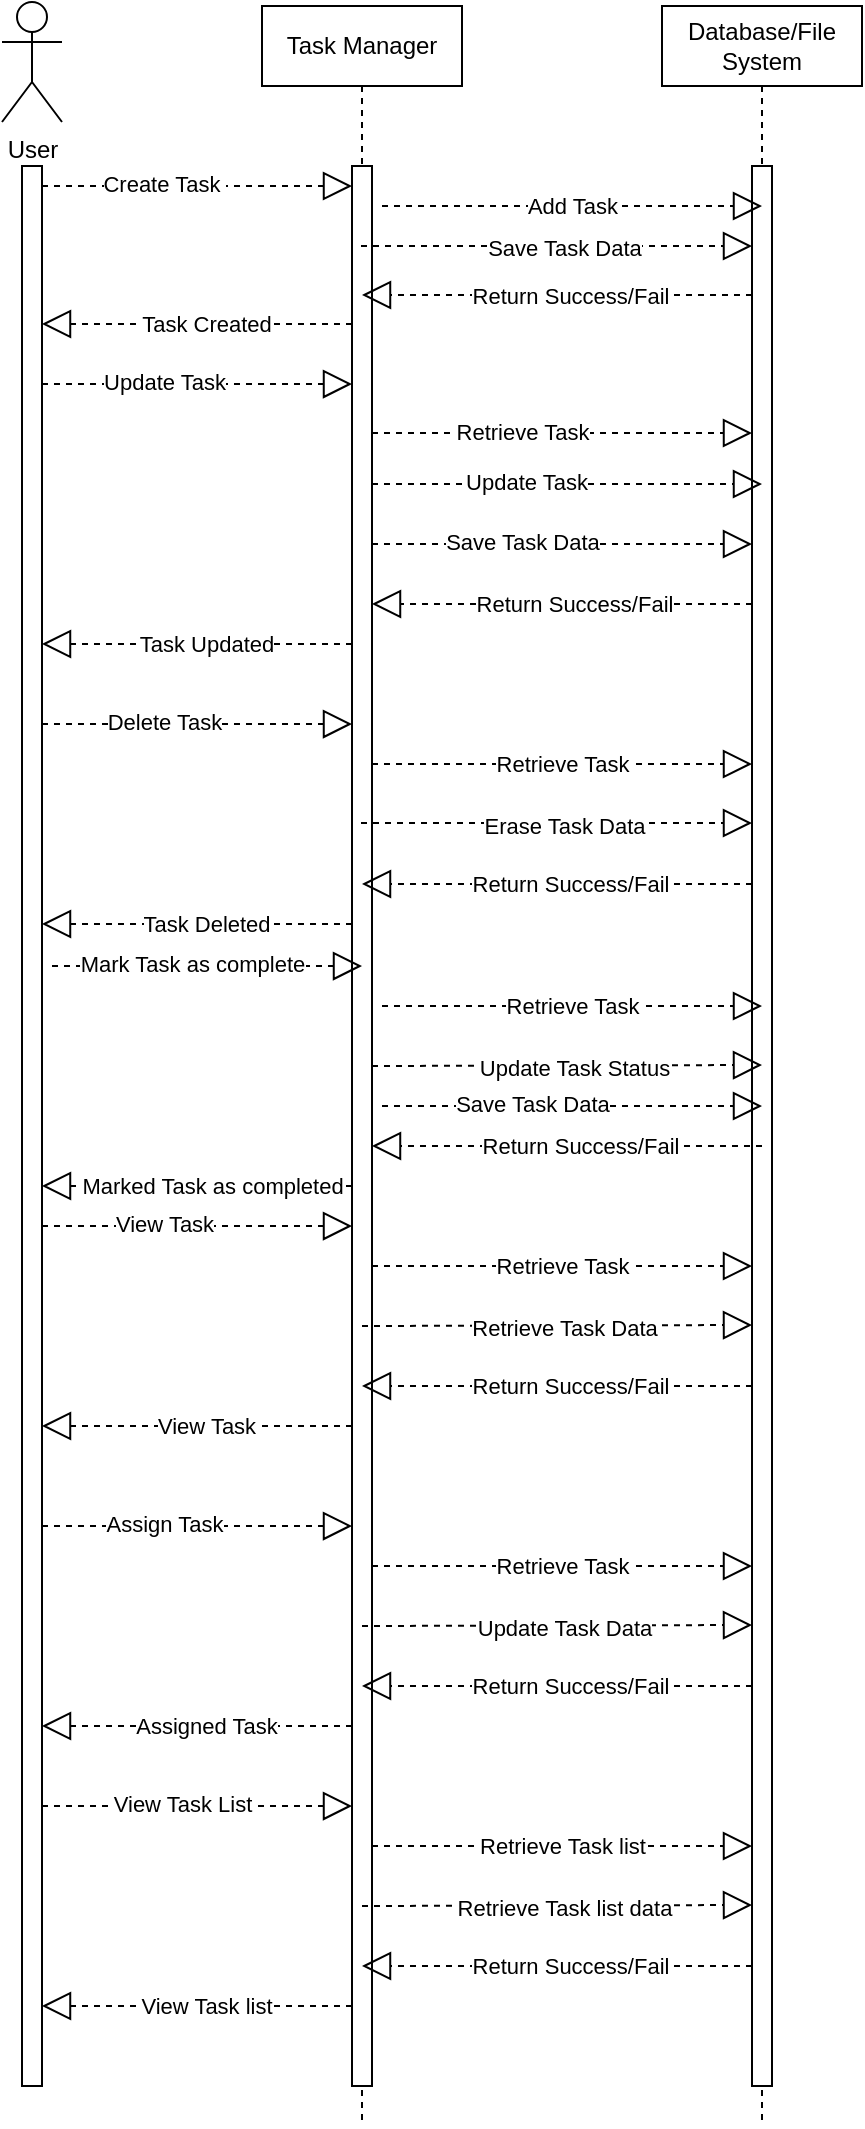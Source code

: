 <mxfile version="24.3.1" type="onedrive">
  <diagram name="Page-1" id="2YBvvXClWsGukQMizWep">
    <mxGraphModel grid="1" page="1" gridSize="10" guides="1" tooltips="1" connect="1" arrows="1" fold="1" pageScale="1" pageWidth="850" pageHeight="1100" math="0" shadow="0">
      <root>
        <mxCell id="0" />
        <mxCell id="1" parent="0" />
        <mxCell id="aM9ryv3xv72pqoxQDRHE-1" value="Task Manager" style="shape=umlLifeline;perimeter=lifelinePerimeter;whiteSpace=wrap;html=1;container=0;dropTarget=0;collapsible=0;recursiveResize=0;outlineConnect=0;portConstraint=eastwest;newEdgeStyle={&quot;edgeStyle&quot;:&quot;elbowEdgeStyle&quot;,&quot;elbow&quot;:&quot;vertical&quot;,&quot;curved&quot;:0,&quot;rounded&quot;:0};" vertex="1" parent="1">
          <mxGeometry x="160" y="40" width="100" height="1060" as="geometry" />
        </mxCell>
        <mxCell id="aM9ryv3xv72pqoxQDRHE-2" value="" style="html=1;points=[];perimeter=orthogonalPerimeter;outlineConnect=0;targetShapes=umlLifeline;portConstraint=eastwest;newEdgeStyle={&quot;edgeStyle&quot;:&quot;elbowEdgeStyle&quot;,&quot;elbow&quot;:&quot;vertical&quot;,&quot;curved&quot;:0,&quot;rounded&quot;:0};" vertex="1" parent="aM9ryv3xv72pqoxQDRHE-1">
          <mxGeometry x="45" y="80" width="10" height="960" as="geometry" />
        </mxCell>
        <mxCell id="aM9ryv3xv72pqoxQDRHE-5" value="Database/File System" style="shape=umlLifeline;perimeter=lifelinePerimeter;whiteSpace=wrap;html=1;container=0;dropTarget=0;collapsible=0;recursiveResize=0;outlineConnect=0;portConstraint=eastwest;newEdgeStyle={&quot;edgeStyle&quot;:&quot;elbowEdgeStyle&quot;,&quot;elbow&quot;:&quot;vertical&quot;,&quot;curved&quot;:0,&quot;rounded&quot;:0};" vertex="1" parent="1">
          <mxGeometry x="360" y="40" width="100" height="1060" as="geometry" />
        </mxCell>
        <mxCell id="aM9ryv3xv72pqoxQDRHE-6" value="" style="html=1;points=[];perimeter=orthogonalPerimeter;outlineConnect=0;targetShapes=umlLifeline;portConstraint=eastwest;newEdgeStyle={&quot;edgeStyle&quot;:&quot;elbowEdgeStyle&quot;,&quot;elbow&quot;:&quot;vertical&quot;,&quot;curved&quot;:0,&quot;rounded&quot;:0};" vertex="1" parent="aM9ryv3xv72pqoxQDRHE-5">
          <mxGeometry x="45" y="80" width="10" height="960" as="geometry" />
        </mxCell>
        <mxCell id="Wna6AYXuXGDyB62ClqsL-1" value="User" style="shape=umlActor;verticalLabelPosition=bottom;verticalAlign=top;html=1;outlineConnect=0;" vertex="1" parent="1">
          <mxGeometry x="30" y="38" width="30" height="60" as="geometry" />
        </mxCell>
        <mxCell id="Wna6AYXuXGDyB62ClqsL-7" value="" style="html=1;points=[[0,0,0,0,5],[0,1,0,0,-5],[1,0,0,0,5],[1,1,0,0,-5]];perimeter=orthogonalPerimeter;outlineConnect=0;targetShapes=umlLifeline;portConstraint=eastwest;newEdgeStyle={&quot;curved&quot;:0,&quot;rounded&quot;:0};" vertex="1" parent="1">
          <mxGeometry x="40" y="120" width="10" height="960" as="geometry" />
        </mxCell>
        <mxCell id="Wna6AYXuXGDyB62ClqsL-9" value="" style="endArrow=block;dashed=1;endFill=0;endSize=12;html=1;rounded=0;" edge="1" parent="1">
          <mxGeometry width="160" relative="1" as="geometry">
            <mxPoint x="50" y="130" as="sourcePoint" />
            <mxPoint x="205" y="130.0" as="targetPoint" />
          </mxGeometry>
        </mxCell>
        <mxCell id="Wna6AYXuXGDyB62ClqsL-10" value="Create Task&amp;nbsp;" style="edgeLabel;html=1;align=center;verticalAlign=middle;resizable=0;points=[];" connectable="0" vertex="1" parent="Wna6AYXuXGDyB62ClqsL-9">
          <mxGeometry x="-0.212" y="1" relative="1" as="geometry">
            <mxPoint as="offset" />
          </mxGeometry>
        </mxCell>
        <mxCell id="Wna6AYXuXGDyB62ClqsL-11" value="" style="endArrow=block;dashed=1;endFill=0;endSize=12;html=1;rounded=0;" edge="1" parent="1">
          <mxGeometry width="160" relative="1" as="geometry">
            <mxPoint x="220" y="140" as="sourcePoint" />
            <mxPoint x="410" y="140" as="targetPoint" />
          </mxGeometry>
        </mxCell>
        <mxCell id="Wna6AYXuXGDyB62ClqsL-12" value="Add Task" style="edgeLabel;html=1;align=center;verticalAlign=middle;resizable=0;points=[];" connectable="0" vertex="1" parent="Wna6AYXuXGDyB62ClqsL-11">
          <mxGeometry x="0.084" relative="1" as="geometry">
            <mxPoint x="-8" as="offset" />
          </mxGeometry>
        </mxCell>
        <mxCell id="Wna6AYXuXGDyB62ClqsL-17" value="" style="endArrow=block;dashed=1;endFill=0;endSize=12;html=1;rounded=0;" edge="1" parent="1">
          <mxGeometry width="160" relative="1" as="geometry">
            <mxPoint x="215" y="309" as="sourcePoint" />
            <mxPoint x="405" y="309" as="targetPoint" />
          </mxGeometry>
        </mxCell>
        <mxCell id="Wna6AYXuXGDyB62ClqsL-18" value="Save Task Data" style="edgeLabel;html=1;align=center;verticalAlign=middle;resizable=0;points=[];" connectable="0" vertex="1" parent="Wna6AYXuXGDyB62ClqsL-17">
          <mxGeometry x="-0.212" y="1" relative="1" as="geometry">
            <mxPoint as="offset" />
          </mxGeometry>
        </mxCell>
        <mxCell id="Wna6AYXuXGDyB62ClqsL-19" value="" style="endArrow=block;dashed=1;endFill=0;endSize=12;html=1;rounded=0;entryX=0.5;entryY=0.647;entryDx=0;entryDy=0;entryPerimeter=0;" edge="1" parent="1">
          <mxGeometry width="160" relative="1" as="geometry">
            <mxPoint x="405" y="184.51" as="sourcePoint" />
            <mxPoint x="210" y="184.5" as="targetPoint" />
          </mxGeometry>
        </mxCell>
        <mxCell id="Wna6AYXuXGDyB62ClqsL-20" value="Return Success/Fail" style="edgeLabel;html=1;align=center;verticalAlign=middle;resizable=0;points=[];" connectable="0" vertex="1" parent="Wna6AYXuXGDyB62ClqsL-19">
          <mxGeometry x="-0.059" y="2" relative="1" as="geometry">
            <mxPoint y="-2" as="offset" />
          </mxGeometry>
        </mxCell>
        <mxCell id="Wna6AYXuXGDyB62ClqsL-21" value="" style="endArrow=block;dashed=1;endFill=0;endSize=12;html=1;rounded=0;" edge="1" parent="1">
          <mxGeometry width="160" relative="1" as="geometry">
            <mxPoint x="205" y="199" as="sourcePoint" />
            <mxPoint x="50" y="199" as="targetPoint" />
          </mxGeometry>
        </mxCell>
        <mxCell id="Wna6AYXuXGDyB62ClqsL-22" value="Task Created" style="edgeLabel;html=1;align=center;verticalAlign=middle;resizable=0;points=[];" connectable="0" vertex="1" parent="Wna6AYXuXGDyB62ClqsL-21">
          <mxGeometry x="-0.059" y="2" relative="1" as="geometry">
            <mxPoint y="-2" as="offset" />
          </mxGeometry>
        </mxCell>
        <mxCell id="Wna6AYXuXGDyB62ClqsL-25" value="" style="endArrow=block;dashed=1;endFill=0;endSize=12;html=1;rounded=0;" edge="1" parent="1">
          <mxGeometry width="160" relative="1" as="geometry">
            <mxPoint x="209.5" y="160" as="sourcePoint" />
            <mxPoint x="405" y="160" as="targetPoint" />
          </mxGeometry>
        </mxCell>
        <mxCell id="Wna6AYXuXGDyB62ClqsL-26" value="Save Task Data" style="edgeLabel;html=1;align=center;verticalAlign=middle;resizable=0;points=[];" connectable="0" vertex="1" parent="Wna6AYXuXGDyB62ClqsL-25">
          <mxGeometry x="-0.212" y="1" relative="1" as="geometry">
            <mxPoint x="24" y="2" as="offset" />
          </mxGeometry>
        </mxCell>
        <mxCell id="Wna6AYXuXGDyB62ClqsL-27" value="" style="endArrow=block;dashed=1;endFill=0;endSize=12;html=1;rounded=0;" edge="1" parent="1">
          <mxGeometry width="160" relative="1" as="geometry">
            <mxPoint x="405" y="339" as="sourcePoint" />
            <mxPoint x="215" y="339" as="targetPoint" />
          </mxGeometry>
        </mxCell>
        <mxCell id="Wna6AYXuXGDyB62ClqsL-28" value="Return Success/Fail" style="edgeLabel;html=1;align=center;verticalAlign=middle;resizable=0;points=[];" connectable="0" vertex="1" parent="Wna6AYXuXGDyB62ClqsL-27">
          <mxGeometry x="-0.059" y="2" relative="1" as="geometry">
            <mxPoint y="-2" as="offset" />
          </mxGeometry>
        </mxCell>
        <mxCell id="Wna6AYXuXGDyB62ClqsL-38" value="" style="endArrow=block;dashed=1;endFill=0;endSize=12;html=1;rounded=0;" edge="1" parent="1">
          <mxGeometry width="160" relative="1" as="geometry">
            <mxPoint x="50" y="229.05" as="sourcePoint" />
            <mxPoint x="205" y="229" as="targetPoint" />
          </mxGeometry>
        </mxCell>
        <mxCell id="Wna6AYXuXGDyB62ClqsL-39" value="Update Task" style="edgeLabel;html=1;align=center;verticalAlign=middle;resizable=0;points=[];" connectable="0" vertex="1" parent="Wna6AYXuXGDyB62ClqsL-38">
          <mxGeometry x="-0.212" y="1" relative="1" as="geometry">
            <mxPoint as="offset" />
          </mxGeometry>
        </mxCell>
        <mxCell id="Wna6AYXuXGDyB62ClqsL-44" value="" style="endArrow=block;dashed=1;endFill=0;endSize=12;html=1;rounded=0;" edge="1" parent="1">
          <mxGeometry width="160" relative="1" as="geometry">
            <mxPoint x="215" y="253.5" as="sourcePoint" />
            <mxPoint x="405" y="253.5" as="targetPoint" />
          </mxGeometry>
        </mxCell>
        <mxCell id="Wna6AYXuXGDyB62ClqsL-45" value="Retrieve Task" style="edgeLabel;html=1;align=center;verticalAlign=middle;resizable=0;points=[];" connectable="0" vertex="1" parent="Wna6AYXuXGDyB62ClqsL-44">
          <mxGeometry x="-0.212" y="1" relative="1" as="geometry">
            <mxPoint as="offset" />
          </mxGeometry>
        </mxCell>
        <mxCell id="Wna6AYXuXGDyB62ClqsL-46" value="" style="endArrow=block;dashed=1;endFill=0;endSize=12;html=1;rounded=0;" edge="1" parent="1">
          <mxGeometry width="160" relative="1" as="geometry">
            <mxPoint x="215" y="279" as="sourcePoint" />
            <mxPoint x="410" y="279" as="targetPoint" />
          </mxGeometry>
        </mxCell>
        <mxCell id="Wna6AYXuXGDyB62ClqsL-47" value="Update Task" style="edgeLabel;html=1;align=center;verticalAlign=middle;resizable=0;points=[];" connectable="0" vertex="1" parent="Wna6AYXuXGDyB62ClqsL-46">
          <mxGeometry x="-0.212" y="1" relative="1" as="geometry">
            <mxPoint as="offset" />
          </mxGeometry>
        </mxCell>
        <mxCell id="Wna6AYXuXGDyB62ClqsL-50" value="" style="endArrow=block;dashed=1;endFill=0;endSize=12;html=1;rounded=0;" edge="1" parent="1">
          <mxGeometry width="160" relative="1" as="geometry">
            <mxPoint x="205" y="359" as="sourcePoint" />
            <mxPoint x="50" y="359" as="targetPoint" />
          </mxGeometry>
        </mxCell>
        <mxCell id="Wna6AYXuXGDyB62ClqsL-51" value="Task Updated" style="edgeLabel;html=1;align=center;verticalAlign=middle;resizable=0;points=[];" connectable="0" vertex="1" parent="Wna6AYXuXGDyB62ClqsL-50">
          <mxGeometry x="-0.059" y="2" relative="1" as="geometry">
            <mxPoint y="-2" as="offset" />
          </mxGeometry>
        </mxCell>
        <mxCell id="lPdefVTNea1aoFfl6_YY-1" value="" style="endArrow=block;dashed=1;endFill=0;endSize=12;html=1;rounded=0;" edge="1" parent="1">
          <mxGeometry width="160" relative="1" as="geometry">
            <mxPoint x="50" y="399.05" as="sourcePoint" />
            <mxPoint x="205" y="399" as="targetPoint" />
          </mxGeometry>
        </mxCell>
        <mxCell id="lPdefVTNea1aoFfl6_YY-2" value="Delete Task" style="edgeLabel;html=1;align=center;verticalAlign=middle;resizable=0;points=[];" connectable="0" vertex="1" parent="lPdefVTNea1aoFfl6_YY-1">
          <mxGeometry x="-0.212" y="1" relative="1" as="geometry">
            <mxPoint as="offset" />
          </mxGeometry>
        </mxCell>
        <mxCell id="lPdefVTNea1aoFfl6_YY-3" value="" style="endArrow=block;dashed=1;endFill=0;endSize=12;html=1;rounded=0;" edge="1" parent="1">
          <mxGeometry width="160" relative="1" as="geometry">
            <mxPoint x="205" y="499" as="sourcePoint" />
            <mxPoint x="50" y="499" as="targetPoint" />
          </mxGeometry>
        </mxCell>
        <mxCell id="lPdefVTNea1aoFfl6_YY-4" value="Task Deleted" style="edgeLabel;html=1;align=center;verticalAlign=middle;resizable=0;points=[];" connectable="0" vertex="1" parent="lPdefVTNea1aoFfl6_YY-3">
          <mxGeometry x="-0.059" y="2" relative="1" as="geometry">
            <mxPoint y="-2" as="offset" />
          </mxGeometry>
        </mxCell>
        <mxCell id="lPdefVTNea1aoFfl6_YY-5" value="" style="endArrow=block;dashed=1;endFill=0;endSize=12;html=1;rounded=0;" edge="1" parent="1">
          <mxGeometry width="160" relative="1" as="geometry">
            <mxPoint x="215" y="419" as="sourcePoint" />
            <mxPoint x="405" y="419" as="targetPoint" />
          </mxGeometry>
        </mxCell>
        <mxCell id="lPdefVTNea1aoFfl6_YY-6" value="Retrieve Task" style="edgeLabel;html=1;align=center;verticalAlign=middle;resizable=0;points=[];" connectable="0" vertex="1" parent="lPdefVTNea1aoFfl6_YY-5">
          <mxGeometry x="0.084" relative="1" as="geometry">
            <mxPoint x="-8" as="offset" />
          </mxGeometry>
        </mxCell>
        <mxCell id="lPdefVTNea1aoFfl6_YY-7" value="" style="endArrow=block;dashed=1;endFill=0;endSize=12;html=1;rounded=0;" edge="1" parent="1">
          <mxGeometry width="160" relative="1" as="geometry">
            <mxPoint x="209.5" y="448.5" as="sourcePoint" />
            <mxPoint x="405" y="448.5" as="targetPoint" />
          </mxGeometry>
        </mxCell>
        <mxCell id="lPdefVTNea1aoFfl6_YY-8" value="Erase Task Data" style="edgeLabel;html=1;align=center;verticalAlign=middle;resizable=0;points=[];" connectable="0" vertex="1" parent="lPdefVTNea1aoFfl6_YY-7">
          <mxGeometry x="-0.212" y="1" relative="1" as="geometry">
            <mxPoint x="24" y="2" as="offset" />
          </mxGeometry>
        </mxCell>
        <mxCell id="lPdefVTNea1aoFfl6_YY-9" value="" style="endArrow=block;dashed=1;endFill=0;endSize=12;html=1;rounded=0;entryX=0.5;entryY=0.647;entryDx=0;entryDy=0;entryPerimeter=0;" edge="1" parent="1">
          <mxGeometry width="160" relative="1" as="geometry">
            <mxPoint x="405" y="479.01" as="sourcePoint" />
            <mxPoint x="210" y="479" as="targetPoint" />
          </mxGeometry>
        </mxCell>
        <mxCell id="lPdefVTNea1aoFfl6_YY-10" value="Return Success/Fail" style="edgeLabel;html=1;align=center;verticalAlign=middle;resizable=0;points=[];" connectable="0" vertex="1" parent="lPdefVTNea1aoFfl6_YY-9">
          <mxGeometry x="-0.059" y="2" relative="1" as="geometry">
            <mxPoint y="-2" as="offset" />
          </mxGeometry>
        </mxCell>
        <mxCell id="lPdefVTNea1aoFfl6_YY-11" value="" style="endArrow=block;dashed=1;endFill=0;endSize=12;html=1;rounded=0;" edge="1" parent="1">
          <mxGeometry width="160" relative="1" as="geometry">
            <mxPoint x="55" y="520.05" as="sourcePoint" />
            <mxPoint x="210" y="520" as="targetPoint" />
          </mxGeometry>
        </mxCell>
        <mxCell id="lPdefVTNea1aoFfl6_YY-12" value="Mark Task as complete" style="edgeLabel;html=1;align=center;verticalAlign=middle;resizable=0;points=[];" connectable="0" vertex="1" parent="lPdefVTNea1aoFfl6_YY-11">
          <mxGeometry x="-0.212" y="1" relative="1" as="geometry">
            <mxPoint x="9" as="offset" />
          </mxGeometry>
        </mxCell>
        <mxCell id="lPdefVTNea1aoFfl6_YY-13" value="" style="endArrow=block;dashed=1;endFill=0;endSize=12;html=1;rounded=0;" edge="1" parent="1">
          <mxGeometry width="160" relative="1" as="geometry">
            <mxPoint x="205" y="630" as="sourcePoint" />
            <mxPoint x="50" y="630" as="targetPoint" />
          </mxGeometry>
        </mxCell>
        <mxCell id="lPdefVTNea1aoFfl6_YY-14" value="Marked Task as completed" style="edgeLabel;html=1;align=center;verticalAlign=middle;resizable=0;points=[];" connectable="0" vertex="1" parent="lPdefVTNea1aoFfl6_YY-13">
          <mxGeometry x="-0.059" y="2" relative="1" as="geometry">
            <mxPoint x="3" y="-2" as="offset" />
          </mxGeometry>
        </mxCell>
        <mxCell id="lPdefVTNea1aoFfl6_YY-15" value="" style="endArrow=block;dashed=1;endFill=0;endSize=12;html=1;rounded=0;" edge="1" parent="1">
          <mxGeometry width="160" relative="1" as="geometry">
            <mxPoint x="220" y="540" as="sourcePoint" />
            <mxPoint x="410" y="540" as="targetPoint" />
          </mxGeometry>
        </mxCell>
        <mxCell id="lPdefVTNea1aoFfl6_YY-16" value="Retrieve Task" style="edgeLabel;html=1;align=center;verticalAlign=middle;resizable=0;points=[];" connectable="0" vertex="1" parent="lPdefVTNea1aoFfl6_YY-15">
          <mxGeometry x="0.084" relative="1" as="geometry">
            <mxPoint x="-8" as="offset" />
          </mxGeometry>
        </mxCell>
        <mxCell id="lPdefVTNea1aoFfl6_YY-17" value="" style="endArrow=block;dashed=1;endFill=0;endSize=12;html=1;rounded=0;" edge="1" parent="1">
          <mxGeometry width="160" relative="1" as="geometry">
            <mxPoint x="215" y="570" as="sourcePoint" />
            <mxPoint x="410" y="569.5" as="targetPoint" />
          </mxGeometry>
        </mxCell>
        <mxCell id="lPdefVTNea1aoFfl6_YY-18" value="Update Task Status" style="edgeLabel;html=1;align=center;verticalAlign=middle;resizable=0;points=[];" connectable="0" vertex="1" parent="lPdefVTNea1aoFfl6_YY-17">
          <mxGeometry x="-0.212" y="1" relative="1" as="geometry">
            <mxPoint x="24" y="2" as="offset" />
          </mxGeometry>
        </mxCell>
        <mxCell id="lPdefVTNea1aoFfl6_YY-19" value="" style="endArrow=block;dashed=1;endFill=0;endSize=12;html=1;rounded=0;entryX=0.5;entryY=0.647;entryDx=0;entryDy=0;entryPerimeter=0;" edge="1" parent="1">
          <mxGeometry width="160" relative="1" as="geometry">
            <mxPoint x="410" y="610.01" as="sourcePoint" />
            <mxPoint x="215" y="610" as="targetPoint" />
          </mxGeometry>
        </mxCell>
        <mxCell id="lPdefVTNea1aoFfl6_YY-20" value="Return Success/Fail" style="edgeLabel;html=1;align=center;verticalAlign=middle;resizable=0;points=[];" connectable="0" vertex="1" parent="lPdefVTNea1aoFfl6_YY-19">
          <mxGeometry x="-0.059" y="2" relative="1" as="geometry">
            <mxPoint y="-2" as="offset" />
          </mxGeometry>
        </mxCell>
        <mxCell id="lPdefVTNea1aoFfl6_YY-21" value="" style="endArrow=block;dashed=1;endFill=0;endSize=12;html=1;rounded=0;" edge="1" parent="1">
          <mxGeometry width="160" relative="1" as="geometry">
            <mxPoint x="220" y="590" as="sourcePoint" />
            <mxPoint x="410" y="590" as="targetPoint" />
          </mxGeometry>
        </mxCell>
        <mxCell id="lPdefVTNea1aoFfl6_YY-22" value="Save Task Data" style="edgeLabel;html=1;align=center;verticalAlign=middle;resizable=0;points=[];" connectable="0" vertex="1" parent="lPdefVTNea1aoFfl6_YY-21">
          <mxGeometry x="-0.212" y="1" relative="1" as="geometry">
            <mxPoint as="offset" />
          </mxGeometry>
        </mxCell>
        <mxCell id="lPdefVTNea1aoFfl6_YY-23" value="" style="endArrow=block;dashed=1;endFill=0;endSize=12;html=1;rounded=0;" edge="1" parent="1">
          <mxGeometry width="160" relative="1" as="geometry">
            <mxPoint x="50" y="650.05" as="sourcePoint" />
            <mxPoint x="205" y="650" as="targetPoint" />
          </mxGeometry>
        </mxCell>
        <mxCell id="lPdefVTNea1aoFfl6_YY-24" value="View Task" style="edgeLabel;html=1;align=center;verticalAlign=middle;resizable=0;points=[];" connectable="0" vertex="1" parent="lPdefVTNea1aoFfl6_YY-23">
          <mxGeometry x="-0.212" y="1" relative="1" as="geometry">
            <mxPoint as="offset" />
          </mxGeometry>
        </mxCell>
        <mxCell id="lPdefVTNea1aoFfl6_YY-25" value="" style="endArrow=block;dashed=1;endFill=0;endSize=12;html=1;rounded=0;" edge="1" parent="1">
          <mxGeometry width="160" relative="1" as="geometry">
            <mxPoint x="205" y="750" as="sourcePoint" />
            <mxPoint x="50" y="750" as="targetPoint" />
          </mxGeometry>
        </mxCell>
        <mxCell id="lPdefVTNea1aoFfl6_YY-26" value="View Task" style="edgeLabel;html=1;align=center;verticalAlign=middle;resizable=0;points=[];" connectable="0" vertex="1" parent="lPdefVTNea1aoFfl6_YY-25">
          <mxGeometry x="-0.059" y="2" relative="1" as="geometry">
            <mxPoint y="-2" as="offset" />
          </mxGeometry>
        </mxCell>
        <mxCell id="lPdefVTNea1aoFfl6_YY-27" value="" style="endArrow=block;dashed=1;endFill=0;endSize=12;html=1;rounded=0;" edge="1" parent="1">
          <mxGeometry width="160" relative="1" as="geometry">
            <mxPoint x="215" y="670" as="sourcePoint" />
            <mxPoint x="405" y="670" as="targetPoint" />
          </mxGeometry>
        </mxCell>
        <mxCell id="lPdefVTNea1aoFfl6_YY-28" value="Retrieve Task" style="edgeLabel;html=1;align=center;verticalAlign=middle;resizable=0;points=[];" connectable="0" vertex="1" parent="lPdefVTNea1aoFfl6_YY-27">
          <mxGeometry x="0.084" relative="1" as="geometry">
            <mxPoint x="-8" as="offset" />
          </mxGeometry>
        </mxCell>
        <mxCell id="lPdefVTNea1aoFfl6_YY-29" value="" style="endArrow=block;dashed=1;endFill=0;endSize=12;html=1;rounded=0;" edge="1" parent="1">
          <mxGeometry width="160" relative="1" as="geometry">
            <mxPoint x="210" y="700" as="sourcePoint" />
            <mxPoint x="405" y="699.5" as="targetPoint" />
          </mxGeometry>
        </mxCell>
        <mxCell id="lPdefVTNea1aoFfl6_YY-30" value="Retrieve Task Data" style="edgeLabel;html=1;align=center;verticalAlign=middle;resizable=0;points=[];" connectable="0" vertex="1" parent="lPdefVTNea1aoFfl6_YY-29">
          <mxGeometry x="-0.212" y="1" relative="1" as="geometry">
            <mxPoint x="24" y="2" as="offset" />
          </mxGeometry>
        </mxCell>
        <mxCell id="lPdefVTNea1aoFfl6_YY-31" value="" style="endArrow=block;dashed=1;endFill=0;endSize=12;html=1;rounded=0;entryX=0.5;entryY=0.647;entryDx=0;entryDy=0;entryPerimeter=0;" edge="1" parent="1">
          <mxGeometry width="160" relative="1" as="geometry">
            <mxPoint x="405" y="730.01" as="sourcePoint" />
            <mxPoint x="210" y="730" as="targetPoint" />
          </mxGeometry>
        </mxCell>
        <mxCell id="lPdefVTNea1aoFfl6_YY-32" value="Return Success/Fail" style="edgeLabel;html=1;align=center;verticalAlign=middle;resizable=0;points=[];" connectable="0" vertex="1" parent="lPdefVTNea1aoFfl6_YY-31">
          <mxGeometry x="-0.059" y="2" relative="1" as="geometry">
            <mxPoint y="-2" as="offset" />
          </mxGeometry>
        </mxCell>
        <mxCell id="4L0IrKtG_vIbTom-AZ7t-10" value="" style="endArrow=block;dashed=1;endFill=0;endSize=12;html=1;rounded=0;" edge="1" parent="1">
          <mxGeometry width="160" relative="1" as="geometry">
            <mxPoint x="50" y="800.05" as="sourcePoint" />
            <mxPoint x="205" y="800" as="targetPoint" />
          </mxGeometry>
        </mxCell>
        <mxCell id="4L0IrKtG_vIbTom-AZ7t-11" value="Assign Task" style="edgeLabel;html=1;align=center;verticalAlign=middle;resizable=0;points=[];" connectable="0" vertex="1" parent="4L0IrKtG_vIbTom-AZ7t-10">
          <mxGeometry x="-0.212" y="1" relative="1" as="geometry">
            <mxPoint as="offset" />
          </mxGeometry>
        </mxCell>
        <mxCell id="4L0IrKtG_vIbTom-AZ7t-12" value="" style="endArrow=block;dashed=1;endFill=0;endSize=12;html=1;rounded=0;" edge="1" parent="1">
          <mxGeometry width="160" relative="1" as="geometry">
            <mxPoint x="215" y="820" as="sourcePoint" />
            <mxPoint x="405" y="820" as="targetPoint" />
          </mxGeometry>
        </mxCell>
        <mxCell id="4L0IrKtG_vIbTom-AZ7t-13" value="Retrieve Task" style="edgeLabel;html=1;align=center;verticalAlign=middle;resizable=0;points=[];" connectable="0" vertex="1" parent="4L0IrKtG_vIbTom-AZ7t-12">
          <mxGeometry x="0.084" relative="1" as="geometry">
            <mxPoint x="-8" as="offset" />
          </mxGeometry>
        </mxCell>
        <mxCell id="4L0IrKtG_vIbTom-AZ7t-14" value="" style="endArrow=block;dashed=1;endFill=0;endSize=12;html=1;rounded=0;" edge="1" parent="1">
          <mxGeometry width="160" relative="1" as="geometry">
            <mxPoint x="210" y="850" as="sourcePoint" />
            <mxPoint x="405" y="849.5" as="targetPoint" />
          </mxGeometry>
        </mxCell>
        <mxCell id="4L0IrKtG_vIbTom-AZ7t-15" value="Update Task Data" style="edgeLabel;html=1;align=center;verticalAlign=middle;resizable=0;points=[];" connectable="0" vertex="1" parent="4L0IrKtG_vIbTom-AZ7t-14">
          <mxGeometry x="-0.212" y="1" relative="1" as="geometry">
            <mxPoint x="24" y="2" as="offset" />
          </mxGeometry>
        </mxCell>
        <mxCell id="4L0IrKtG_vIbTom-AZ7t-16" value="" style="endArrow=block;dashed=1;endFill=0;endSize=12;html=1;rounded=0;entryX=0.5;entryY=0.647;entryDx=0;entryDy=0;entryPerimeter=0;" edge="1" parent="1">
          <mxGeometry width="160" relative="1" as="geometry">
            <mxPoint x="405" y="880.01" as="sourcePoint" />
            <mxPoint x="210" y="880" as="targetPoint" />
          </mxGeometry>
        </mxCell>
        <mxCell id="4L0IrKtG_vIbTom-AZ7t-17" value="Return Success/Fail" style="edgeLabel;html=1;align=center;verticalAlign=middle;resizable=0;points=[];" connectable="0" vertex="1" parent="4L0IrKtG_vIbTom-AZ7t-16">
          <mxGeometry x="-0.059" y="2" relative="1" as="geometry">
            <mxPoint y="-2" as="offset" />
          </mxGeometry>
        </mxCell>
        <mxCell id="4L0IrKtG_vIbTom-AZ7t-18" value="" style="endArrow=block;dashed=1;endFill=0;endSize=12;html=1;rounded=0;" edge="1" parent="1">
          <mxGeometry width="160" relative="1" as="geometry">
            <mxPoint x="205" y="900" as="sourcePoint" />
            <mxPoint x="50" y="900" as="targetPoint" />
          </mxGeometry>
        </mxCell>
        <mxCell id="4L0IrKtG_vIbTom-AZ7t-19" value="Assigned Task" style="edgeLabel;html=1;align=center;verticalAlign=middle;resizable=0;points=[];" connectable="0" vertex="1" parent="4L0IrKtG_vIbTom-AZ7t-18">
          <mxGeometry x="-0.059" y="2" relative="1" as="geometry">
            <mxPoint y="-2" as="offset" />
          </mxGeometry>
        </mxCell>
        <mxCell id="4L0IrKtG_vIbTom-AZ7t-20" value="" style="endArrow=block;dashed=1;endFill=0;endSize=12;html=1;rounded=0;" edge="1" parent="1">
          <mxGeometry width="160" relative="1" as="geometry">
            <mxPoint x="50" y="940.05" as="sourcePoint" />
            <mxPoint x="205" y="940" as="targetPoint" />
          </mxGeometry>
        </mxCell>
        <mxCell id="4L0IrKtG_vIbTom-AZ7t-21" value="View Task List" style="edgeLabel;html=1;align=center;verticalAlign=middle;resizable=0;points=[];" connectable="0" vertex="1" parent="4L0IrKtG_vIbTom-AZ7t-20">
          <mxGeometry x="-0.212" y="1" relative="1" as="geometry">
            <mxPoint x="9" as="offset" />
          </mxGeometry>
        </mxCell>
        <mxCell id="4L0IrKtG_vIbTom-AZ7t-22" value="" style="endArrow=block;dashed=1;endFill=0;endSize=12;html=1;rounded=0;" edge="1" parent="1">
          <mxGeometry width="160" relative="1" as="geometry">
            <mxPoint x="215" y="960" as="sourcePoint" />
            <mxPoint x="405" y="960" as="targetPoint" />
          </mxGeometry>
        </mxCell>
        <mxCell id="4L0IrKtG_vIbTom-AZ7t-23" value="Retrieve Task list" style="edgeLabel;html=1;align=center;verticalAlign=middle;resizable=0;points=[];" connectable="0" vertex="1" parent="4L0IrKtG_vIbTom-AZ7t-22">
          <mxGeometry x="0.084" relative="1" as="geometry">
            <mxPoint x="-8" as="offset" />
          </mxGeometry>
        </mxCell>
        <mxCell id="4L0IrKtG_vIbTom-AZ7t-24" value="" style="endArrow=block;dashed=1;endFill=0;endSize=12;html=1;rounded=0;" edge="1" parent="1">
          <mxGeometry width="160" relative="1" as="geometry">
            <mxPoint x="210" y="990" as="sourcePoint" />
            <mxPoint x="405" y="989.5" as="targetPoint" />
          </mxGeometry>
        </mxCell>
        <mxCell id="4L0IrKtG_vIbTom-AZ7t-25" value="Retrieve Task list data" style="edgeLabel;html=1;align=center;verticalAlign=middle;resizable=0;points=[];" connectable="0" vertex="1" parent="4L0IrKtG_vIbTom-AZ7t-24">
          <mxGeometry x="-0.212" y="1" relative="1" as="geometry">
            <mxPoint x="24" y="2" as="offset" />
          </mxGeometry>
        </mxCell>
        <mxCell id="4L0IrKtG_vIbTom-AZ7t-26" value="" style="endArrow=block;dashed=1;endFill=0;endSize=12;html=1;rounded=0;entryX=0.5;entryY=0.647;entryDx=0;entryDy=0;entryPerimeter=0;" edge="1" parent="1">
          <mxGeometry width="160" relative="1" as="geometry">
            <mxPoint x="405" y="1020.01" as="sourcePoint" />
            <mxPoint x="210" y="1020" as="targetPoint" />
          </mxGeometry>
        </mxCell>
        <mxCell id="4L0IrKtG_vIbTom-AZ7t-27" value="Return Success/Fail" style="edgeLabel;html=1;align=center;verticalAlign=middle;resizable=0;points=[];" connectable="0" vertex="1" parent="4L0IrKtG_vIbTom-AZ7t-26">
          <mxGeometry x="-0.059" y="2" relative="1" as="geometry">
            <mxPoint y="-2" as="offset" />
          </mxGeometry>
        </mxCell>
        <mxCell id="4L0IrKtG_vIbTom-AZ7t-28" value="" style="endArrow=block;dashed=1;endFill=0;endSize=12;html=1;rounded=0;" edge="1" parent="1">
          <mxGeometry width="160" relative="1" as="geometry">
            <mxPoint x="205" y="1040" as="sourcePoint" />
            <mxPoint x="50" y="1040" as="targetPoint" />
          </mxGeometry>
        </mxCell>
        <mxCell id="4L0IrKtG_vIbTom-AZ7t-29" value="View Task list" style="edgeLabel;html=1;align=center;verticalAlign=middle;resizable=0;points=[];" connectable="0" vertex="1" parent="4L0IrKtG_vIbTom-AZ7t-28">
          <mxGeometry x="-0.059" y="2" relative="1" as="geometry">
            <mxPoint y="-2" as="offset" />
          </mxGeometry>
        </mxCell>
      </root>
    </mxGraphModel>
  </diagram>
</mxfile>
